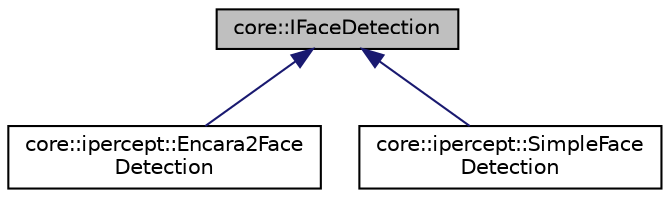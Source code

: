 digraph "core::IFaceDetection"
{
  edge [fontname="Helvetica",fontsize="10",labelfontname="Helvetica",labelfontsize="10"];
  node [fontname="Helvetica",fontsize="10",shape=record];
  Node1 [label="core::IFaceDetection",height=0.2,width=0.4,color="black", fillcolor="grey75", style="filled" fontcolor="black"];
  Node1 -> Node2 [dir="back",color="midnightblue",fontsize="10",style="solid",fontname="Helvetica"];
  Node2 [label="core::ipercept::Encara2Face\lDetection",height=0.2,width=0.4,color="black", fillcolor="white", style="filled",URL="$classcore_1_1ipercept_1_1_encara2_face_detection.html"];
  Node1 -> Node3 [dir="back",color="midnightblue",fontsize="10",style="solid",fontname="Helvetica"];
  Node3 [label="core::ipercept::SimpleFace\lDetection",height=0.2,width=0.4,color="black", fillcolor="white", style="filled",URL="$classcore_1_1ipercept_1_1_simple_face_detection.html"];
}
